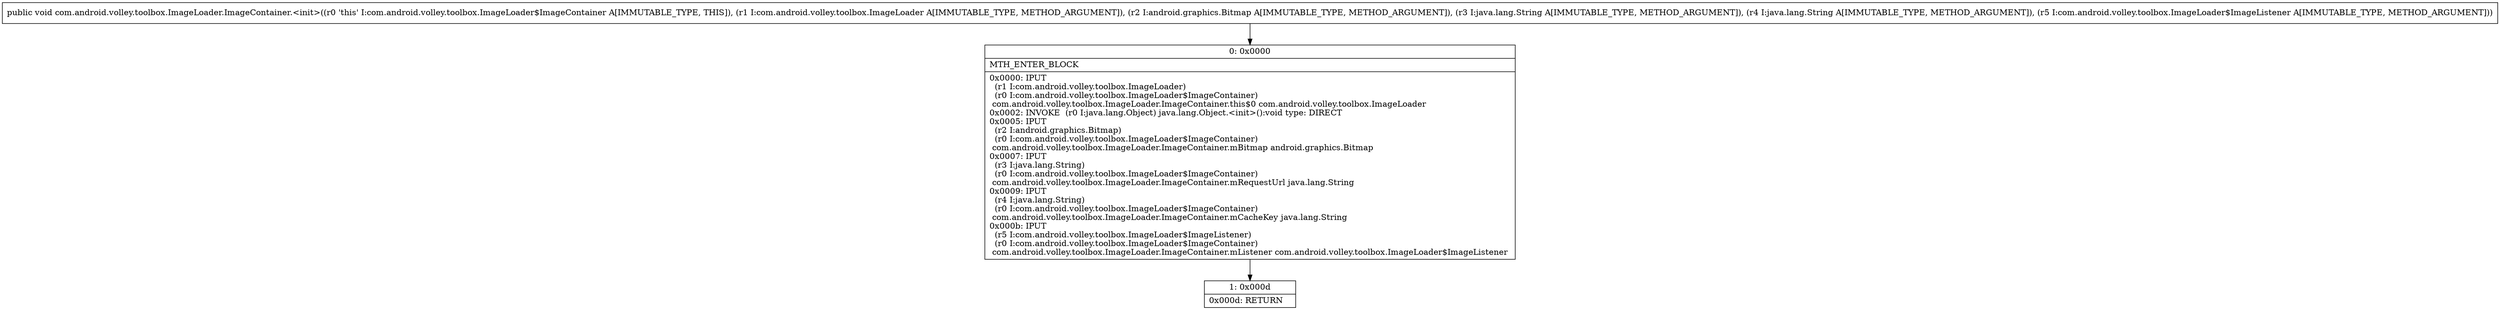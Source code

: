 digraph "CFG forcom.android.volley.toolbox.ImageLoader.ImageContainer.\<init\>(Lcom\/android\/volley\/toolbox\/ImageLoader;Landroid\/graphics\/Bitmap;Ljava\/lang\/String;Ljava\/lang\/String;Lcom\/android\/volley\/toolbox\/ImageLoader$ImageListener;)V" {
Node_0 [shape=record,label="{0\:\ 0x0000|MTH_ENTER_BLOCK\l|0x0000: IPUT  \l  (r1 I:com.android.volley.toolbox.ImageLoader)\l  (r0 I:com.android.volley.toolbox.ImageLoader$ImageContainer)\l com.android.volley.toolbox.ImageLoader.ImageContainer.this$0 com.android.volley.toolbox.ImageLoader \l0x0002: INVOKE  (r0 I:java.lang.Object) java.lang.Object.\<init\>():void type: DIRECT \l0x0005: IPUT  \l  (r2 I:android.graphics.Bitmap)\l  (r0 I:com.android.volley.toolbox.ImageLoader$ImageContainer)\l com.android.volley.toolbox.ImageLoader.ImageContainer.mBitmap android.graphics.Bitmap \l0x0007: IPUT  \l  (r3 I:java.lang.String)\l  (r0 I:com.android.volley.toolbox.ImageLoader$ImageContainer)\l com.android.volley.toolbox.ImageLoader.ImageContainer.mRequestUrl java.lang.String \l0x0009: IPUT  \l  (r4 I:java.lang.String)\l  (r0 I:com.android.volley.toolbox.ImageLoader$ImageContainer)\l com.android.volley.toolbox.ImageLoader.ImageContainer.mCacheKey java.lang.String \l0x000b: IPUT  \l  (r5 I:com.android.volley.toolbox.ImageLoader$ImageListener)\l  (r0 I:com.android.volley.toolbox.ImageLoader$ImageContainer)\l com.android.volley.toolbox.ImageLoader.ImageContainer.mListener com.android.volley.toolbox.ImageLoader$ImageListener \l}"];
Node_1 [shape=record,label="{1\:\ 0x000d|0x000d: RETURN   \l}"];
MethodNode[shape=record,label="{public void com.android.volley.toolbox.ImageLoader.ImageContainer.\<init\>((r0 'this' I:com.android.volley.toolbox.ImageLoader$ImageContainer A[IMMUTABLE_TYPE, THIS]), (r1 I:com.android.volley.toolbox.ImageLoader A[IMMUTABLE_TYPE, METHOD_ARGUMENT]), (r2 I:android.graphics.Bitmap A[IMMUTABLE_TYPE, METHOD_ARGUMENT]), (r3 I:java.lang.String A[IMMUTABLE_TYPE, METHOD_ARGUMENT]), (r4 I:java.lang.String A[IMMUTABLE_TYPE, METHOD_ARGUMENT]), (r5 I:com.android.volley.toolbox.ImageLoader$ImageListener A[IMMUTABLE_TYPE, METHOD_ARGUMENT])) }"];
MethodNode -> Node_0;
Node_0 -> Node_1;
}

